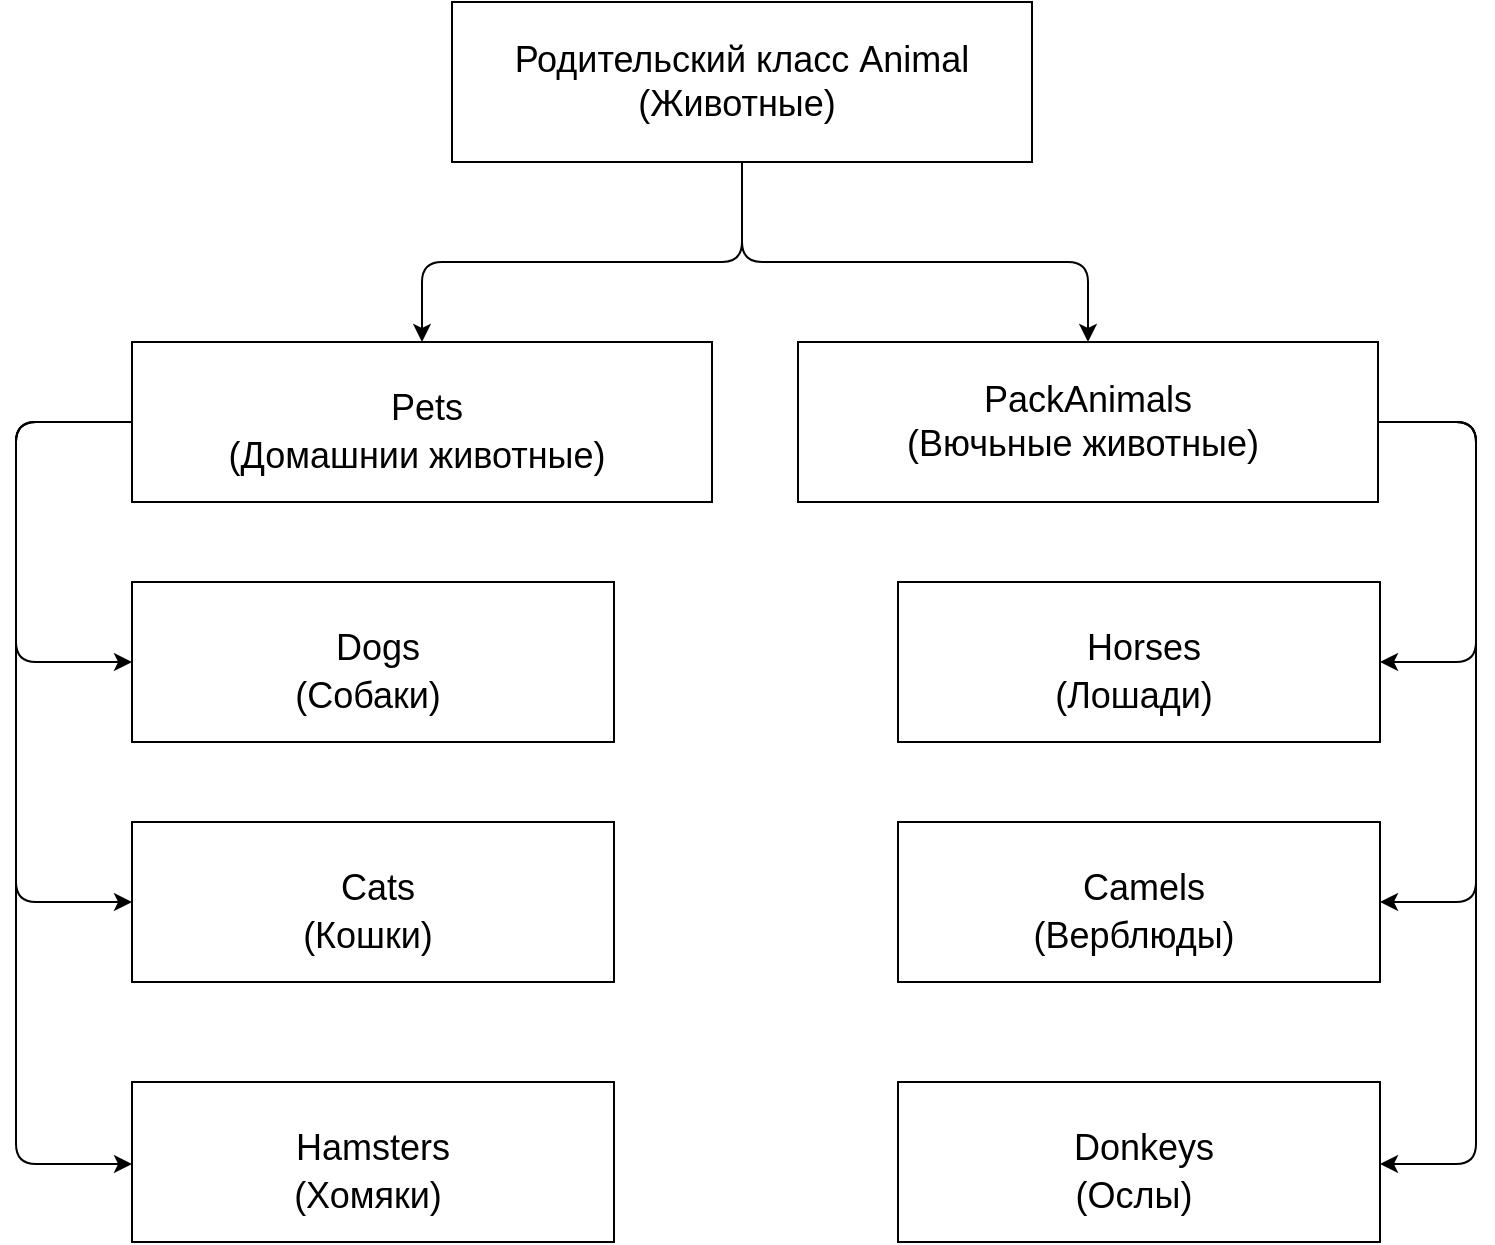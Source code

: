 <mxfile>
    <diagram id="bqV5Ok9_IuPJcJIK1abR" name="Страница 1">
        <mxGraphModel dx="883" dy="458" grid="1" gridSize="10" guides="1" tooltips="1" connect="1" arrows="1" fold="1" page="1" pageScale="1" pageWidth="827" pageHeight="1169" math="0" shadow="0">
            <root>
                <mxCell id="0"/>
                <mxCell id="1" parent="0"/>
                <mxCell id="5" style="edgeStyle=none;html=1;entryX=0.5;entryY=0;entryDx=0;entryDy=0;fontSize=18;" edge="1" parent="1" source="2" target="3">
                    <mxGeometry relative="1" as="geometry">
                        <Array as="points">
                            <mxPoint x="413" y="200"/>
                            <mxPoint x="253" y="200"/>
                        </Array>
                    </mxGeometry>
                </mxCell>
                <mxCell id="6" style="edgeStyle=none;html=1;exitX=0.5;exitY=1;exitDx=0;exitDy=0;entryX=0.5;entryY=0;entryDx=0;entryDy=0;fontSize=18;" edge="1" parent="1" source="2" target="4">
                    <mxGeometry relative="1" as="geometry">
                        <Array as="points">
                            <mxPoint x="413" y="200"/>
                            <mxPoint x="586" y="200"/>
                        </Array>
                    </mxGeometry>
                </mxCell>
                <mxCell id="2" value="&lt;font style=&quot;font-size: 18px;&quot;&gt;Родительский класс&amp;nbsp;Animal&lt;br&gt;(Животные)&amp;nbsp;&lt;/font&gt;" style="rounded=0;whiteSpace=wrap;html=1;" vertex="1" parent="1">
                    <mxGeometry x="268" y="70" width="290" height="80" as="geometry"/>
                </mxCell>
                <mxCell id="9" style="edgeStyle=none;html=1;exitX=0;exitY=0.5;exitDx=0;exitDy=0;fontSize=18;entryX=0;entryY=0.5;entryDx=0;entryDy=0;" edge="1" parent="1" source="3" target="7">
                    <mxGeometry relative="1" as="geometry">
                        <mxPoint x="60" y="340" as="targetPoint"/>
                        <Array as="points">
                            <mxPoint x="50" y="280"/>
                            <mxPoint x="50" y="400"/>
                        </Array>
                    </mxGeometry>
                </mxCell>
                <mxCell id="3" value="&lt;font style=&quot;font-size: 18px;&quot;&gt;&amp;nbsp;Pets&lt;span style=&quot;background-color: rgb(248, 249, 250); color: rgb(32, 33, 36); font-family: inherit; font-size: 28px; text-align: left;&quot;&gt;&lt;br&gt;&lt;/span&gt;(Домашнии животные)&amp;nbsp;&lt;/font&gt;" style="rounded=0;whiteSpace=wrap;html=1;" vertex="1" parent="1">
                    <mxGeometry x="108" y="240" width="290" height="80" as="geometry"/>
                </mxCell>
                <mxCell id="14" style="edgeStyle=none;html=1;entryX=1;entryY=0.5;entryDx=0;entryDy=0;fontSize=18;exitX=1;exitY=0.5;exitDx=0;exitDy=0;" edge="1" parent="1" source="4" target="8">
                    <mxGeometry relative="1" as="geometry">
                        <mxPoint x="780" y="280" as="sourcePoint"/>
                        <Array as="points">
                            <mxPoint x="780" y="280"/>
                            <mxPoint x="780" y="400"/>
                        </Array>
                    </mxGeometry>
                </mxCell>
                <mxCell id="15" style="edgeStyle=none;html=1;entryX=1;entryY=0.5;entryDx=0;entryDy=0;fontSize=18;exitX=1;exitY=0.5;exitDx=0;exitDy=0;" edge="1" parent="1" source="4" target="12">
                    <mxGeometry relative="1" as="geometry">
                        <mxPoint x="740" y="290" as="sourcePoint"/>
                        <Array as="points">
                            <mxPoint x="780" y="280"/>
                            <mxPoint x="780" y="520"/>
                        </Array>
                    </mxGeometry>
                </mxCell>
                <mxCell id="4" value="&lt;font style=&quot;&quot;&gt;&lt;span style=&quot;font-size: 18px;&quot;&gt;PackAnimals&lt;/span&gt;&lt;br&gt;&lt;span style=&quot;font-size: 18px;&quot;&gt;(Вючьные животные)&amp;nbsp;&lt;/span&gt;&lt;/font&gt;" style="rounded=0;whiteSpace=wrap;html=1;" vertex="1" parent="1">
                    <mxGeometry x="441" y="240" width="290" height="80" as="geometry"/>
                </mxCell>
                <mxCell id="7" value="&lt;font style=&quot;font-size: 18px;&quot;&gt;&amp;nbsp;Dogs&lt;span style=&quot;color: rgba(0, 0, 0, 0); font-family: monospace; font-size: 0px; text-align: start;&quot;&gt;%3CmxGraphModel%3E%3Croot%3E%3CmxCell%20id%3D%220%22%2F%3E%3CmxCell%20id%3D%221%22%20parent%3D%220%22%2F%3E%3CmxCell%20id%3D%222%22%20value%3D%22%26lt%3Bfont%20style%3D%26quot%3Bfont-size%3A%2018px%3B%26quot%3B%26gt%3B%26amp%3Bnbsp%3BPets%26lt%3Bspan%20style%3D%26quot%3Bbackground-color%3A%20rgb(248%2C%20249%2C%20250)%3B%20color%3A%20rgb(32%2C%2033%2C%2036)%3B%20font-family%3A%20inherit%3B%20font-size%3A%2028px%3B%20text-align%3A%20left%3B%26quot%3B%26gt%3B%26lt%3Bbr%26gt%3B%26lt%3B%2Fspan%26gt%3B(%D0%94%D0%BE%D0%BC%D0%B0%D1%88%D0%BD%D0%B8%D0%B8%20%D0%B6%D0%B8%D0%B2%D0%BE%D1%82%D0%BD%D1%8B%D0%B5)%26amp%3Bnbsp%3B%26lt%3B%2Ffont%26gt%3B%22%20style%3D%22rounded%3D0%3BwhiteSpace%3Dwrap%3Bhtml%3D1%3B%22%20vertex%3D%221%22%20parent%3D%221%22%3E%3CmxGeometry%20x%3D%22125%22%20y%3D%22360%22%20width%3D%22241%22%20height%3D%2280%22%20as%3D%22geometry%22%2F%3E%3C%2FmxCell%3E%3C%2Froot%3E%3C%2FmxGraphModel%3EDOGS&lt;/span&gt;&lt;span style=&quot;background-color: rgb(248, 249, 250); color: rgb(32, 33, 36); font-family: inherit; font-size: 28px; text-align: left;&quot;&gt;&lt;br&gt;&lt;/span&gt;(Собаки)&amp;nbsp;&lt;/font&gt;" style="rounded=0;whiteSpace=wrap;html=1;" vertex="1" parent="1">
                    <mxGeometry x="108" y="360" width="241" height="80" as="geometry"/>
                </mxCell>
                <mxCell id="8" value="&lt;font style=&quot;font-size: 18px;&quot;&gt;&amp;nbsp;Horses&lt;span style=&quot;background-color: rgb(248, 249, 250); color: rgb(32, 33, 36); font-family: inherit; font-size: 28px; text-align: left;&quot;&gt;&lt;br&gt;&lt;/span&gt;(Лошади)&amp;nbsp;&lt;/font&gt;" style="rounded=0;whiteSpace=wrap;html=1;" vertex="1" parent="1">
                    <mxGeometry x="491" y="360" width="241" height="80" as="geometry"/>
                </mxCell>
                <mxCell id="10" value="&lt;font style=&quot;font-size: 18px;&quot;&gt;&amp;nbsp;Cats&lt;span style=&quot;color: rgba(0, 0, 0, 0); font-family: monospace; font-size: 0px; text-align: start;&quot;&gt;%3CmxGraphModel%3E%3Croot%3E%3CmxCell%20id%3D%220%22%2F%3E%3CmxCell%20id%3D%221%22%20parent%3D%220%22%2F%3E%3CmxCell%20id%3D%222%22%20value%3D%22%26lt%3Bfont%20style%3D%26quot%3Bfont-size%3A%2018px%3B%26quot%3B%26gt%3B%26amp%3Bnbsp%3BPets%26lt%3Bspan%20style%3D%26quot%3Bbackground-color%3A%20rgb(248%2C%20249%2C%20250)%3B%20color%3A%20rgb(32%2C%2033%2C%2036)%3B%20font-family%3A%20inherit%3B%20font-size%3A%2028px%3B%20text-align%3A%20left%3B%26quot%3B%26gt%3B%26lt%3Bbr%26gt%3B%26lt%3B%2Fspan%26gt%3B(%D0%94%D0%BE%D0%BC%D0%B0%D1%88%D0%BD%D0%B8%D0%B8%20%D0%B6%D0%B8%D0%B2%D0%BE%D1%82%D0%BD%D1%8B%D0%B5)%26amp%3Bnbsp%3B%26lt%3B%2Ffont%26gt%3B%22%20style%3D%22rounded%3D0%3BwhiteSpace%3Dwrap%3Bhtml%3D1%3B%22%20vertex%3D%221%22%20parent%3D%221%22%3E%3CmxGeometry%20x%3D%22125%22%20y%3D%22360%22%20width%3D%22241%22%20height%3D%2280%22%20as%3D%22geometry%22%2F%3E%3C%2FmxCell%3E%3C%2Froot%3E%3C%2FmxGraphModel%3EDOGS&lt;/span&gt;&lt;span style=&quot;background-color: rgb(248, 249, 250); color: rgb(32, 33, 36); font-family: inherit; font-size: 28px; text-align: left;&quot;&gt;&lt;br&gt;&lt;/span&gt;(Кошки)&amp;nbsp;&lt;/font&gt;" style="rounded=0;whiteSpace=wrap;html=1;" vertex="1" parent="1">
                    <mxGeometry x="108" y="480" width="241" height="80" as="geometry"/>
                </mxCell>
                <mxCell id="11" value="&lt;font style=&quot;font-size: 18px;&quot;&gt;Hamsters&lt;span style=&quot;color: rgba(0, 0, 0, 0); font-family: monospace; font-size: 0px; text-align: start;&quot;&gt;%3CmxGraphModel%3E%3Croot%3E%3CmxCell%20id%3D%220%22%2F%3E%3CmxCell%20id%3D%221%22%20parent%3D%220%22%2F%3E%3CmxCell%20id%3D%222%22%20value%3D%22%26lt%3Bfont%20style%3D%26quot%3Bfont-size%3A%2018px%3B%26quot%3B%26gt%3B%26amp%3Bnbsp%3BPets%26lt%3Bspan%20style%3D%26quot%3Bbackground-color%3A%20rgb(248%2C%20249%2C%20250)%3B%20color%3A%20rgb(32%2C%2033%2C%2036)%3B%20font-family%3A%20inherit%3B%20font-size%3A%2028px%3B%20text-align%3A%20left%3B%26quot%3B%26gt%3B%26lt%3Bbr%26gt%3B%26lt%3B%2Fspan%26gt%3B(%D0%94%D0%BE%D0%BC%D0%B0%D1%88%D0%BD%D0%B8%D0%B8%20%D0%B6%D0%B8%D0%B2%D0%BE%D1%82%D0%BD%D1%8B%D0%B5)%26amp%3Bnbsp%3B%26lt%3B%2Ffont%26gt%3B%22%20style%3D%22rounded%3D0%3BwhiteSpace%3Dwrap%3Bhtml%3D1%3B%22%20vertex%3D%221%22%20parent%3D%221%22%3E%3CmxGeometry%20x%3D%22125%22%20y%3D%22360%22%20width%3D%22241%22%20height%3D%2280%22%20as%3D%22geometry%22%2F%3E%3C%2FmxCell%3E%3C%2Froot%3E%3C%2FmxGraphModel%3EDOGS&lt;/span&gt;&lt;span style=&quot;background-color: rgb(248, 249, 250); color: rgb(32, 33, 36); font-family: inherit; font-size: 28px; text-align: left;&quot;&gt;&lt;br&gt;&lt;/span&gt;(Хомяки)&amp;nbsp;&lt;/font&gt;" style="rounded=0;whiteSpace=wrap;html=1;" vertex="1" parent="1">
                    <mxGeometry x="108" y="610" width="241" height="80" as="geometry"/>
                </mxCell>
                <mxCell id="12" value="&lt;font style=&quot;font-size: 18px;&quot;&gt;&amp;nbsp;Camels&lt;span style=&quot;background-color: rgb(248, 249, 250); color: rgb(32, 33, 36); font-family: inherit; font-size: 28px; text-align: left;&quot;&gt;&lt;br&gt;&lt;/span&gt;(Верблюды)&amp;nbsp;&lt;/font&gt;" style="rounded=0;whiteSpace=wrap;html=1;" vertex="1" parent="1">
                    <mxGeometry x="491" y="480" width="241" height="80" as="geometry"/>
                </mxCell>
                <mxCell id="13" value="&lt;font style=&quot;font-size: 18px;&quot;&gt;&amp;nbsp;Donkeys&lt;span style=&quot;background-color: rgb(248, 249, 250); color: rgb(32, 33, 36); font-family: inherit; font-size: 28px; text-align: left;&quot;&gt;&lt;br&gt;&lt;/span&gt;(Ослы)&amp;nbsp;&lt;/font&gt;" style="rounded=0;whiteSpace=wrap;html=1;" vertex="1" parent="1">
                    <mxGeometry x="491" y="610" width="241" height="80" as="geometry"/>
                </mxCell>
                <mxCell id="16" style="edgeStyle=none;html=1;entryX=1;entryY=0.5;entryDx=0;entryDy=0;fontSize=18;exitX=1;exitY=0.5;exitDx=0;exitDy=0;" edge="1" parent="1" source="4">
                    <mxGeometry relative="1" as="geometry">
                        <mxPoint x="731" y="411" as="sourcePoint"/>
                        <mxPoint x="732" y="651" as="targetPoint"/>
                        <Array as="points">
                            <mxPoint x="780" y="280"/>
                            <mxPoint x="780" y="651"/>
                        </Array>
                    </mxGeometry>
                </mxCell>
                <mxCell id="17" style="edgeStyle=none;html=1;exitX=0;exitY=0.5;exitDx=0;exitDy=0;fontSize=18;entryX=0;entryY=0.5;entryDx=0;entryDy=0;" edge="1" parent="1" source="3" target="10">
                    <mxGeometry relative="1" as="geometry">
                        <mxPoint x="108.0" y="409" as="targetPoint"/>
                        <mxPoint x="108.0" y="289" as="sourcePoint"/>
                        <Array as="points">
                            <mxPoint x="50" y="280"/>
                            <mxPoint x="50" y="520"/>
                        </Array>
                    </mxGeometry>
                </mxCell>
                <mxCell id="18" style="edgeStyle=none;html=1;exitX=0;exitY=0.5;exitDx=0;exitDy=0;fontSize=18;entryX=0;entryY=0.5;entryDx=0;entryDy=0;" edge="1" parent="1" source="3">
                    <mxGeometry relative="1" as="geometry">
                        <mxPoint x="108.0" y="651" as="targetPoint"/>
                        <mxPoint x="108.0" y="411" as="sourcePoint"/>
                        <Array as="points">
                            <mxPoint x="50" y="280"/>
                            <mxPoint x="50" y="651"/>
                        </Array>
                    </mxGeometry>
                </mxCell>
            </root>
        </mxGraphModel>
    </diagram>
</mxfile>
